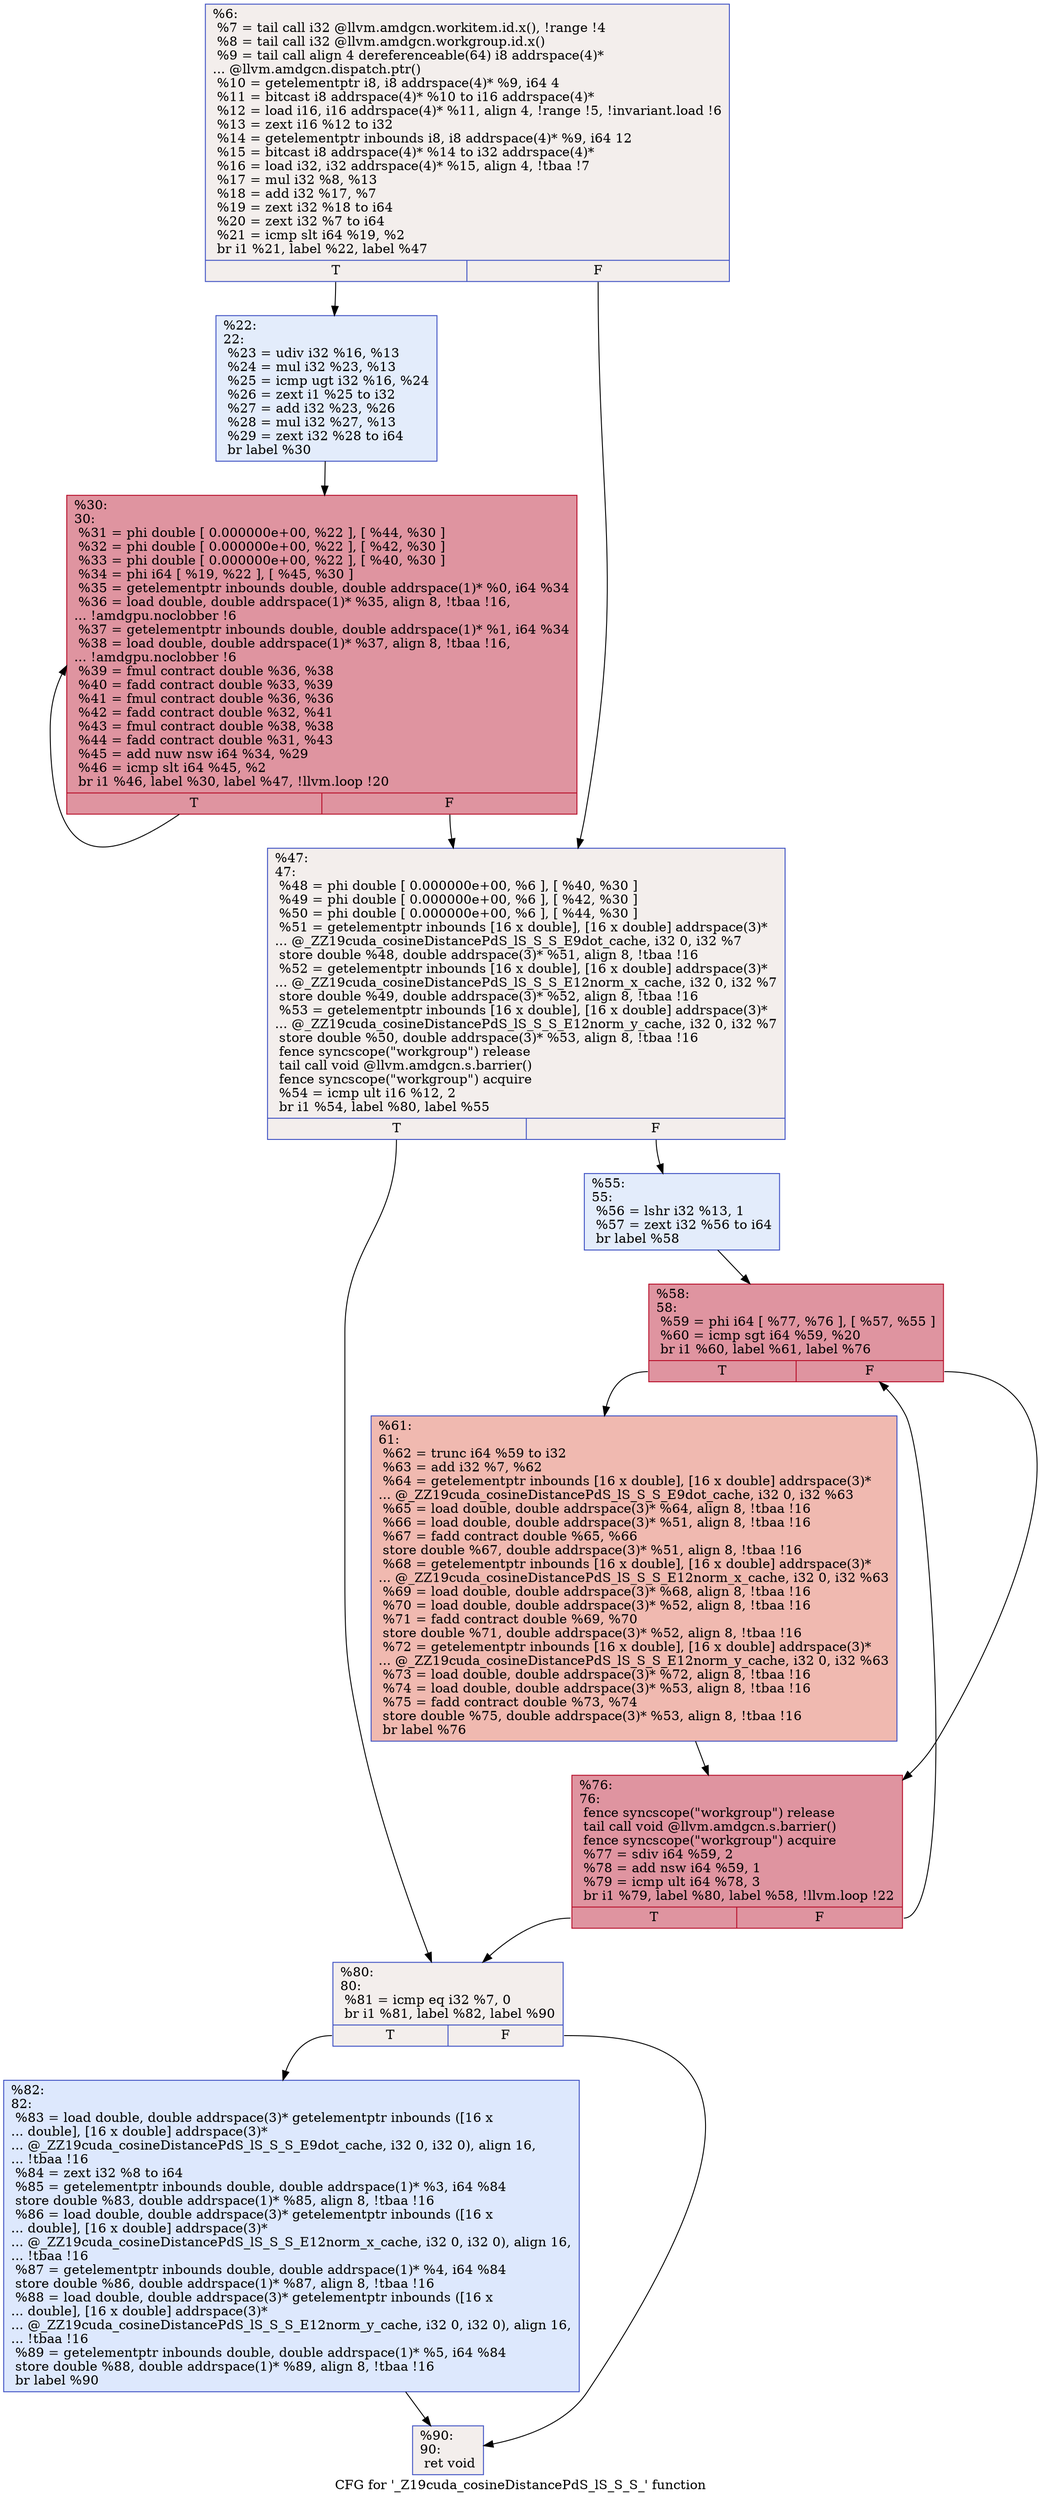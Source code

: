 digraph "CFG for '_Z19cuda_cosineDistancePdS_lS_S_S_' function" {
	label="CFG for '_Z19cuda_cosineDistancePdS_lS_S_S_' function";

	Node0x51ef610 [shape=record,color="#3d50c3ff", style=filled, fillcolor="#e3d9d370",label="{%6:\l  %7 = tail call i32 @llvm.amdgcn.workitem.id.x(), !range !4\l  %8 = tail call i32 @llvm.amdgcn.workgroup.id.x()\l  %9 = tail call align 4 dereferenceable(64) i8 addrspace(4)*\l... @llvm.amdgcn.dispatch.ptr()\l  %10 = getelementptr i8, i8 addrspace(4)* %9, i64 4\l  %11 = bitcast i8 addrspace(4)* %10 to i16 addrspace(4)*\l  %12 = load i16, i16 addrspace(4)* %11, align 4, !range !5, !invariant.load !6\l  %13 = zext i16 %12 to i32\l  %14 = getelementptr inbounds i8, i8 addrspace(4)* %9, i64 12\l  %15 = bitcast i8 addrspace(4)* %14 to i32 addrspace(4)*\l  %16 = load i32, i32 addrspace(4)* %15, align 4, !tbaa !7\l  %17 = mul i32 %8, %13\l  %18 = add i32 %17, %7\l  %19 = zext i32 %18 to i64\l  %20 = zext i32 %7 to i64\l  %21 = icmp slt i64 %19, %2\l  br i1 %21, label %22, label %47\l|{<s0>T|<s1>F}}"];
	Node0x51ef610:s0 -> Node0x51f1910;
	Node0x51ef610:s1 -> Node0x51f19a0;
	Node0x51f1910 [shape=record,color="#3d50c3ff", style=filled, fillcolor="#bfd3f670",label="{%22:\l22:                                               \l  %23 = udiv i32 %16, %13\l  %24 = mul i32 %23, %13\l  %25 = icmp ugt i32 %16, %24\l  %26 = zext i1 %25 to i32\l  %27 = add i32 %23, %26\l  %28 = mul i32 %27, %13\l  %29 = zext i32 %28 to i64\l  br label %30\l}"];
	Node0x51f1910 -> Node0x51f1e90;
	Node0x51f1e90 [shape=record,color="#b70d28ff", style=filled, fillcolor="#b70d2870",label="{%30:\l30:                                               \l  %31 = phi double [ 0.000000e+00, %22 ], [ %44, %30 ]\l  %32 = phi double [ 0.000000e+00, %22 ], [ %42, %30 ]\l  %33 = phi double [ 0.000000e+00, %22 ], [ %40, %30 ]\l  %34 = phi i64 [ %19, %22 ], [ %45, %30 ]\l  %35 = getelementptr inbounds double, double addrspace(1)* %0, i64 %34\l  %36 = load double, double addrspace(1)* %35, align 8, !tbaa !16,\l... !amdgpu.noclobber !6\l  %37 = getelementptr inbounds double, double addrspace(1)* %1, i64 %34\l  %38 = load double, double addrspace(1)* %37, align 8, !tbaa !16,\l... !amdgpu.noclobber !6\l  %39 = fmul contract double %36, %38\l  %40 = fadd contract double %33, %39\l  %41 = fmul contract double %36, %36\l  %42 = fadd contract double %32, %41\l  %43 = fmul contract double %38, %38\l  %44 = fadd contract double %31, %43\l  %45 = add nuw nsw i64 %34, %29\l  %46 = icmp slt i64 %45, %2\l  br i1 %46, label %30, label %47, !llvm.loop !20\l|{<s0>T|<s1>F}}"];
	Node0x51f1e90:s0 -> Node0x51f1e90;
	Node0x51f1e90:s1 -> Node0x51f19a0;
	Node0x51f19a0 [shape=record,color="#3d50c3ff", style=filled, fillcolor="#e3d9d370",label="{%47:\l47:                                               \l  %48 = phi double [ 0.000000e+00, %6 ], [ %40, %30 ]\l  %49 = phi double [ 0.000000e+00, %6 ], [ %42, %30 ]\l  %50 = phi double [ 0.000000e+00, %6 ], [ %44, %30 ]\l  %51 = getelementptr inbounds [16 x double], [16 x double] addrspace(3)*\l... @_ZZ19cuda_cosineDistancePdS_lS_S_S_E9dot_cache, i32 0, i32 %7\l  store double %48, double addrspace(3)* %51, align 8, !tbaa !16\l  %52 = getelementptr inbounds [16 x double], [16 x double] addrspace(3)*\l... @_ZZ19cuda_cosineDistancePdS_lS_S_S_E12norm_x_cache, i32 0, i32 %7\l  store double %49, double addrspace(3)* %52, align 8, !tbaa !16\l  %53 = getelementptr inbounds [16 x double], [16 x double] addrspace(3)*\l... @_ZZ19cuda_cosineDistancePdS_lS_S_S_E12norm_y_cache, i32 0, i32 %7\l  store double %50, double addrspace(3)* %53, align 8, !tbaa !16\l  fence syncscope(\"workgroup\") release\l  tail call void @llvm.amdgcn.s.barrier()\l  fence syncscope(\"workgroup\") acquire\l  %54 = icmp ult i16 %12, 2\l  br i1 %54, label %80, label %55\l|{<s0>T|<s1>F}}"];
	Node0x51f19a0:s0 -> Node0x51f4e40;
	Node0x51f19a0:s1 -> Node0x51f4e90;
	Node0x51f4e90 [shape=record,color="#3d50c3ff", style=filled, fillcolor="#bfd3f670",label="{%55:\l55:                                               \l  %56 = lshr i32 %13, 1\l  %57 = zext i32 %56 to i64\l  br label %58\l}"];
	Node0x51f4e90 -> Node0x51f50c0;
	Node0x51f50c0 [shape=record,color="#b70d28ff", style=filled, fillcolor="#b70d2870",label="{%58:\l58:                                               \l  %59 = phi i64 [ %77, %76 ], [ %57, %55 ]\l  %60 = icmp sgt i64 %59, %20\l  br i1 %60, label %61, label %76\l|{<s0>T|<s1>F}}"];
	Node0x51f50c0:s0 -> Node0x51f5320;
	Node0x51f50c0:s1 -> Node0x51f51b0;
	Node0x51f5320 [shape=record,color="#3d50c3ff", style=filled, fillcolor="#de614d70",label="{%61:\l61:                                               \l  %62 = trunc i64 %59 to i32\l  %63 = add i32 %7, %62\l  %64 = getelementptr inbounds [16 x double], [16 x double] addrspace(3)*\l... @_ZZ19cuda_cosineDistancePdS_lS_S_S_E9dot_cache, i32 0, i32 %63\l  %65 = load double, double addrspace(3)* %64, align 8, !tbaa !16\l  %66 = load double, double addrspace(3)* %51, align 8, !tbaa !16\l  %67 = fadd contract double %65, %66\l  store double %67, double addrspace(3)* %51, align 8, !tbaa !16\l  %68 = getelementptr inbounds [16 x double], [16 x double] addrspace(3)*\l... @_ZZ19cuda_cosineDistancePdS_lS_S_S_E12norm_x_cache, i32 0, i32 %63\l  %69 = load double, double addrspace(3)* %68, align 8, !tbaa !16\l  %70 = load double, double addrspace(3)* %52, align 8, !tbaa !16\l  %71 = fadd contract double %69, %70\l  store double %71, double addrspace(3)* %52, align 8, !tbaa !16\l  %72 = getelementptr inbounds [16 x double], [16 x double] addrspace(3)*\l... @_ZZ19cuda_cosineDistancePdS_lS_S_S_E12norm_y_cache, i32 0, i32 %63\l  %73 = load double, double addrspace(3)* %72, align 8, !tbaa !16\l  %74 = load double, double addrspace(3)* %53, align 8, !tbaa !16\l  %75 = fadd contract double %73, %74\l  store double %75, double addrspace(3)* %53, align 8, !tbaa !16\l  br label %76\l}"];
	Node0x51f5320 -> Node0x51f51b0;
	Node0x51f51b0 [shape=record,color="#b70d28ff", style=filled, fillcolor="#b70d2870",label="{%76:\l76:                                               \l  fence syncscope(\"workgroup\") release\l  tail call void @llvm.amdgcn.s.barrier()\l  fence syncscope(\"workgroup\") acquire\l  %77 = sdiv i64 %59, 2\l  %78 = add nsw i64 %59, 1\l  %79 = icmp ult i64 %78, 3\l  br i1 %79, label %80, label %58, !llvm.loop !22\l|{<s0>T|<s1>F}}"];
	Node0x51f51b0:s0 -> Node0x51f4e40;
	Node0x51f51b0:s1 -> Node0x51f50c0;
	Node0x51f4e40 [shape=record,color="#3d50c3ff", style=filled, fillcolor="#e3d9d370",label="{%80:\l80:                                               \l  %81 = icmp eq i32 %7, 0\l  br i1 %81, label %82, label %90\l|{<s0>T|<s1>F}}"];
	Node0x51f4e40:s0 -> Node0x51f6650;
	Node0x51f4e40:s1 -> Node0x51f66a0;
	Node0x51f6650 [shape=record,color="#3d50c3ff", style=filled, fillcolor="#b2ccfb70",label="{%82:\l82:                                               \l  %83 = load double, double addrspace(3)* getelementptr inbounds ([16 x\l... double], [16 x double] addrspace(3)*\l... @_ZZ19cuda_cosineDistancePdS_lS_S_S_E9dot_cache, i32 0, i32 0), align 16,\l... !tbaa !16\l  %84 = zext i32 %8 to i64\l  %85 = getelementptr inbounds double, double addrspace(1)* %3, i64 %84\l  store double %83, double addrspace(1)* %85, align 8, !tbaa !16\l  %86 = load double, double addrspace(3)* getelementptr inbounds ([16 x\l... double], [16 x double] addrspace(3)*\l... @_ZZ19cuda_cosineDistancePdS_lS_S_S_E12norm_x_cache, i32 0, i32 0), align 16,\l... !tbaa !16\l  %87 = getelementptr inbounds double, double addrspace(1)* %4, i64 %84\l  store double %86, double addrspace(1)* %87, align 8, !tbaa !16\l  %88 = load double, double addrspace(3)* getelementptr inbounds ([16 x\l... double], [16 x double] addrspace(3)*\l... @_ZZ19cuda_cosineDistancePdS_lS_S_S_E12norm_y_cache, i32 0, i32 0), align 16,\l... !tbaa !16\l  %89 = getelementptr inbounds double, double addrspace(1)* %5, i64 %84\l  store double %88, double addrspace(1)* %89, align 8, !tbaa !16\l  br label %90\l}"];
	Node0x51f6650 -> Node0x51f66a0;
	Node0x51f66a0 [shape=record,color="#3d50c3ff", style=filled, fillcolor="#e3d9d370",label="{%90:\l90:                                               \l  ret void\l}"];
}
